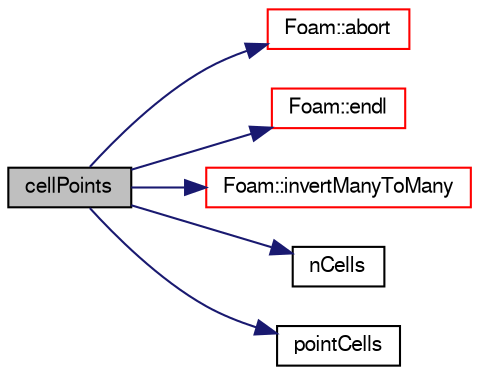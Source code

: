digraph "cellPoints"
{
  bgcolor="transparent";
  edge [fontname="FreeSans",fontsize="10",labelfontname="FreeSans",labelfontsize="10"];
  node [fontname="FreeSans",fontsize="10",shape=record];
  rankdir="LR";
  Node34794 [label="cellPoints",height=0.2,width=0.4,color="black", fillcolor="grey75", style="filled", fontcolor="black"];
  Node34794 -> Node34795 [color="midnightblue",fontsize="10",style="solid",fontname="FreeSans"];
  Node34795 [label="Foam::abort",height=0.2,width=0.4,color="red",URL="$a21124.html#a447107a607d03e417307c203fa5fb44b"];
  Node34794 -> Node34803 [color="midnightblue",fontsize="10",style="solid",fontname="FreeSans"];
  Node34803 [label="Foam::endl",height=0.2,width=0.4,color="red",URL="$a21124.html#a2db8fe02a0d3909e9351bb4275b23ce4",tooltip="Add newline and flush stream. "];
  Node34794 -> Node34838 [color="midnightblue",fontsize="10",style="solid",fontname="FreeSans"];
  Node34838 [label="Foam::invertManyToMany",height=0.2,width=0.4,color="red",URL="$a21124.html#af31016490620bc000b61c89e75cbfd0b",tooltip="Invert many-to-many. "];
  Node34794 -> Node34850 [color="midnightblue",fontsize="10",style="solid",fontname="FreeSans"];
  Node34850 [label="nCells",height=0.2,width=0.4,color="black",URL="$a27530.html#a13b94bdb0926552bf78ad5210a73a3d5"];
  Node34794 -> Node34851 [color="midnightblue",fontsize="10",style="solid",fontname="FreeSans"];
  Node34851 [label="pointCells",height=0.2,width=0.4,color="black",URL="$a27530.html#a4397bfc7b201fc2ddfc19b859aca451d"];
}
